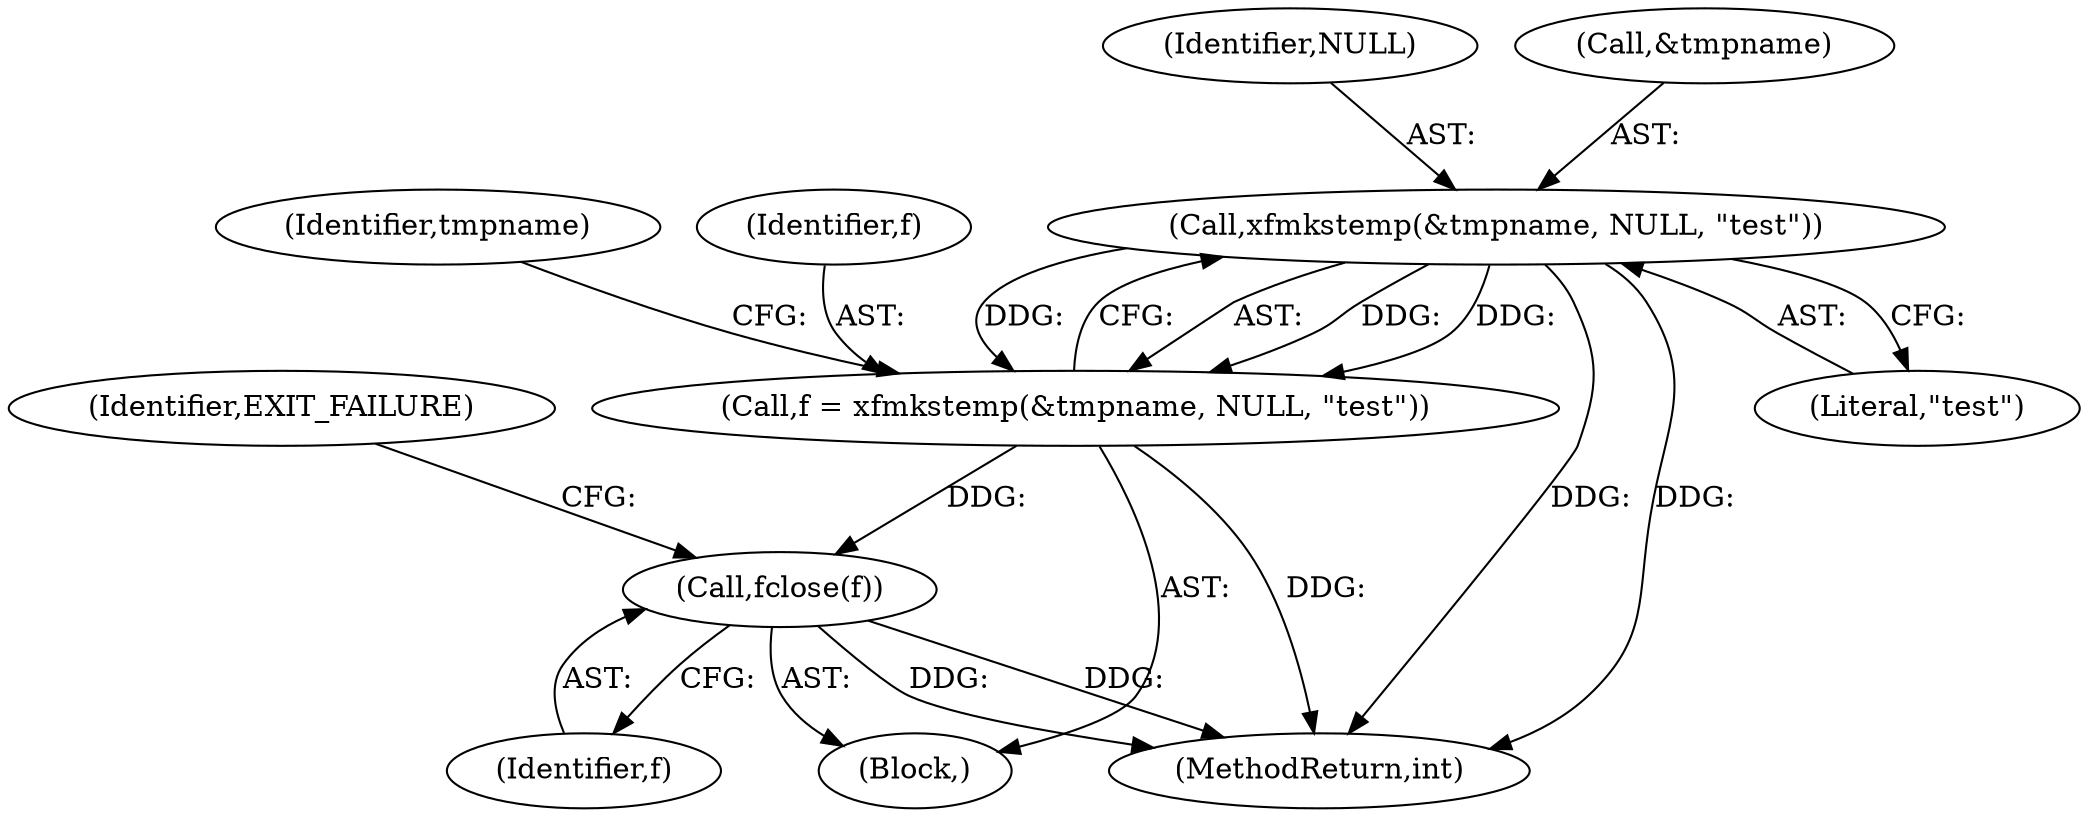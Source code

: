digraph "0_util-linux_bde91c85bdc77975155058276f99d2e0f5eab5a9@API" {
"1000107" [label="(Call,xfmkstemp(&tmpname, NULL, \"test\"))"];
"1000105" [label="(Call,f = xfmkstemp(&tmpname, NULL, \"test\"))"];
"1000116" [label="(Call,fclose(f))"];
"1000102" [label="(Block,)"];
"1000113" [label="(Identifier,tmpname)"];
"1000116" [label="(Call,fclose(f))"];
"1000117" [label="(Identifier,f)"];
"1000107" [label="(Call,xfmkstemp(&tmpname, NULL, \"test\"))"];
"1000119" [label="(Identifier,EXIT_FAILURE)"];
"1000106" [label="(Identifier,f)"];
"1000120" [label="(MethodReturn,int)"];
"1000111" [label="(Literal,\"test\")"];
"1000105" [label="(Call,f = xfmkstemp(&tmpname, NULL, \"test\"))"];
"1000110" [label="(Identifier,NULL)"];
"1000108" [label="(Call,&tmpname)"];
"1000107" -> "1000105"  [label="AST: "];
"1000107" -> "1000111"  [label="CFG: "];
"1000108" -> "1000107"  [label="AST: "];
"1000110" -> "1000107"  [label="AST: "];
"1000111" -> "1000107"  [label="AST: "];
"1000105" -> "1000107"  [label="CFG: "];
"1000107" -> "1000120"  [label="DDG: "];
"1000107" -> "1000120"  [label="DDG: "];
"1000107" -> "1000105"  [label="DDG: "];
"1000107" -> "1000105"  [label="DDG: "];
"1000107" -> "1000105"  [label="DDG: "];
"1000105" -> "1000102"  [label="AST: "];
"1000106" -> "1000105"  [label="AST: "];
"1000113" -> "1000105"  [label="CFG: "];
"1000105" -> "1000120"  [label="DDG: "];
"1000105" -> "1000116"  [label="DDG: "];
"1000116" -> "1000102"  [label="AST: "];
"1000116" -> "1000117"  [label="CFG: "];
"1000117" -> "1000116"  [label="AST: "];
"1000119" -> "1000116"  [label="CFG: "];
"1000116" -> "1000120"  [label="DDG: "];
"1000116" -> "1000120"  [label="DDG: "];
}
